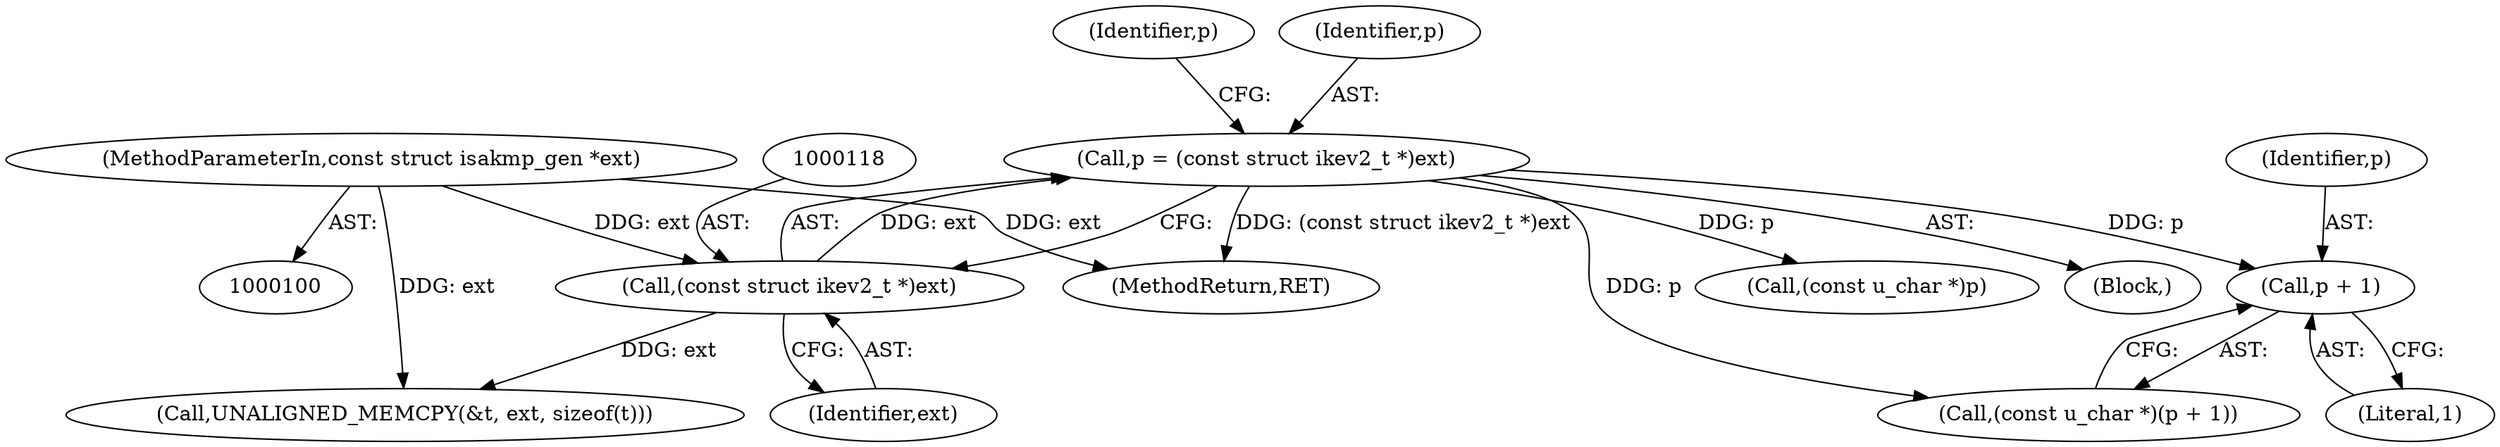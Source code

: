 digraph "0_tcpdump_e0a5a02b0fc1900a69d6c37ed0aab36fb8494e6d_3@pointer" {
"1000244" [label="(Call,p + 1)"];
"1000115" [label="(Call,p = (const struct ikev2_t *)ext)"];
"1000117" [label="(Call,(const struct ikev2_t *)ext)"];
"1000103" [label="(MethodParameterIn,const struct isakmp_gen *ext)"];
"1000115" [label="(Call,p = (const struct ikev2_t *)ext)"];
"1000245" [label="(Identifier,p)"];
"1000242" [label="(Call,(const u_char *)(p + 1))"];
"1000117" [label="(Call,(const struct ikev2_t *)ext)"];
"1000250" [label="(Call,(const u_char *)p)"];
"1000308" [label="(MethodReturn,RET)"];
"1000103" [label="(MethodParameterIn,const struct isakmp_gen *ext)"];
"1000122" [label="(Identifier,p)"];
"1000246" [label="(Literal,1)"];
"1000106" [label="(Block,)"];
"1000119" [label="(Identifier,ext)"];
"1000123" [label="(Call,UNALIGNED_MEMCPY(&t, ext, sizeof(t)))"];
"1000116" [label="(Identifier,p)"];
"1000244" [label="(Call,p + 1)"];
"1000244" -> "1000242"  [label="AST: "];
"1000244" -> "1000246"  [label="CFG: "];
"1000245" -> "1000244"  [label="AST: "];
"1000246" -> "1000244"  [label="AST: "];
"1000242" -> "1000244"  [label="CFG: "];
"1000115" -> "1000244"  [label="DDG: p"];
"1000115" -> "1000106"  [label="AST: "];
"1000115" -> "1000117"  [label="CFG: "];
"1000116" -> "1000115"  [label="AST: "];
"1000117" -> "1000115"  [label="AST: "];
"1000122" -> "1000115"  [label="CFG: "];
"1000115" -> "1000308"  [label="DDG: (const struct ikev2_t *)ext"];
"1000117" -> "1000115"  [label="DDG: ext"];
"1000115" -> "1000242"  [label="DDG: p"];
"1000115" -> "1000250"  [label="DDG: p"];
"1000117" -> "1000119"  [label="CFG: "];
"1000118" -> "1000117"  [label="AST: "];
"1000119" -> "1000117"  [label="AST: "];
"1000103" -> "1000117"  [label="DDG: ext"];
"1000117" -> "1000123"  [label="DDG: ext"];
"1000103" -> "1000100"  [label="AST: "];
"1000103" -> "1000308"  [label="DDG: ext"];
"1000103" -> "1000123"  [label="DDG: ext"];
}
